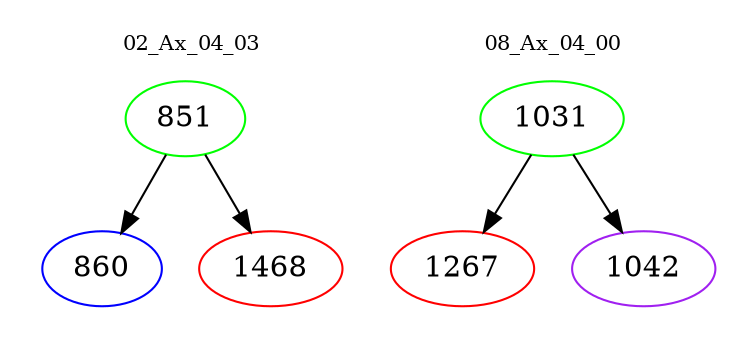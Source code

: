 digraph{
subgraph cluster_0 {
color = white
label = "02_Ax_04_03";
fontsize=10;
T0_851 [label="851", color="green"]
T0_851 -> T0_860 [color="black"]
T0_860 [label="860", color="blue"]
T0_851 -> T0_1468 [color="black"]
T0_1468 [label="1468", color="red"]
}
subgraph cluster_1 {
color = white
label = "08_Ax_04_00";
fontsize=10;
T1_1031 [label="1031", color="green"]
T1_1031 -> T1_1267 [color="black"]
T1_1267 [label="1267", color="red"]
T1_1031 -> T1_1042 [color="black"]
T1_1042 [label="1042", color="purple"]
}
}
